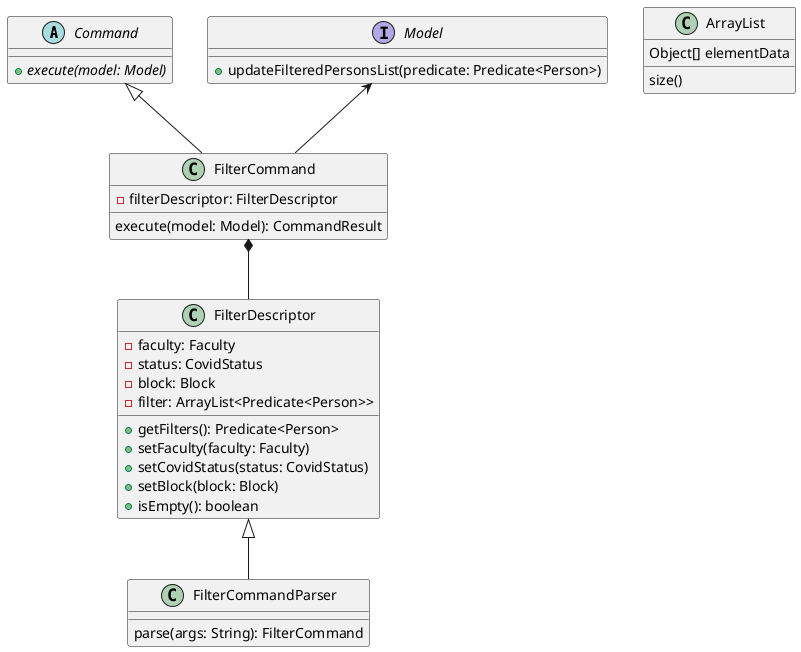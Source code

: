@startuml

abstract class Command {
+ execute(model: Model) {abstract}
}
interface Model {
+ updateFilteredPersonsList(predicate: Predicate<Person>)
}
class FilterCommand {
- filterDescriptor: FilterDescriptor
execute(model: Model): CommandResult
}
class FilterDescriptor {
- faculty: Faculty
- status: CovidStatus
- block: Block
- filter: ArrayList<Predicate<Person>>
+ getFilters(): Predicate<Person>
+ setFaculty(faculty: Faculty)
+ setCovidStatus(status: CovidStatus)
+ setBlock(block: Block)
+ isEmpty(): boolean
}
class FilterCommandParser {
parse(args: String): FilterCommand
}




Command <|-- FilterCommand
FilterDescriptor <|-- FilterCommandParser
FilterCommand *-- FilterDescriptor
Model <-- FilterCommand

class ArrayList {
Object[] elementData
size()
}


@enduml